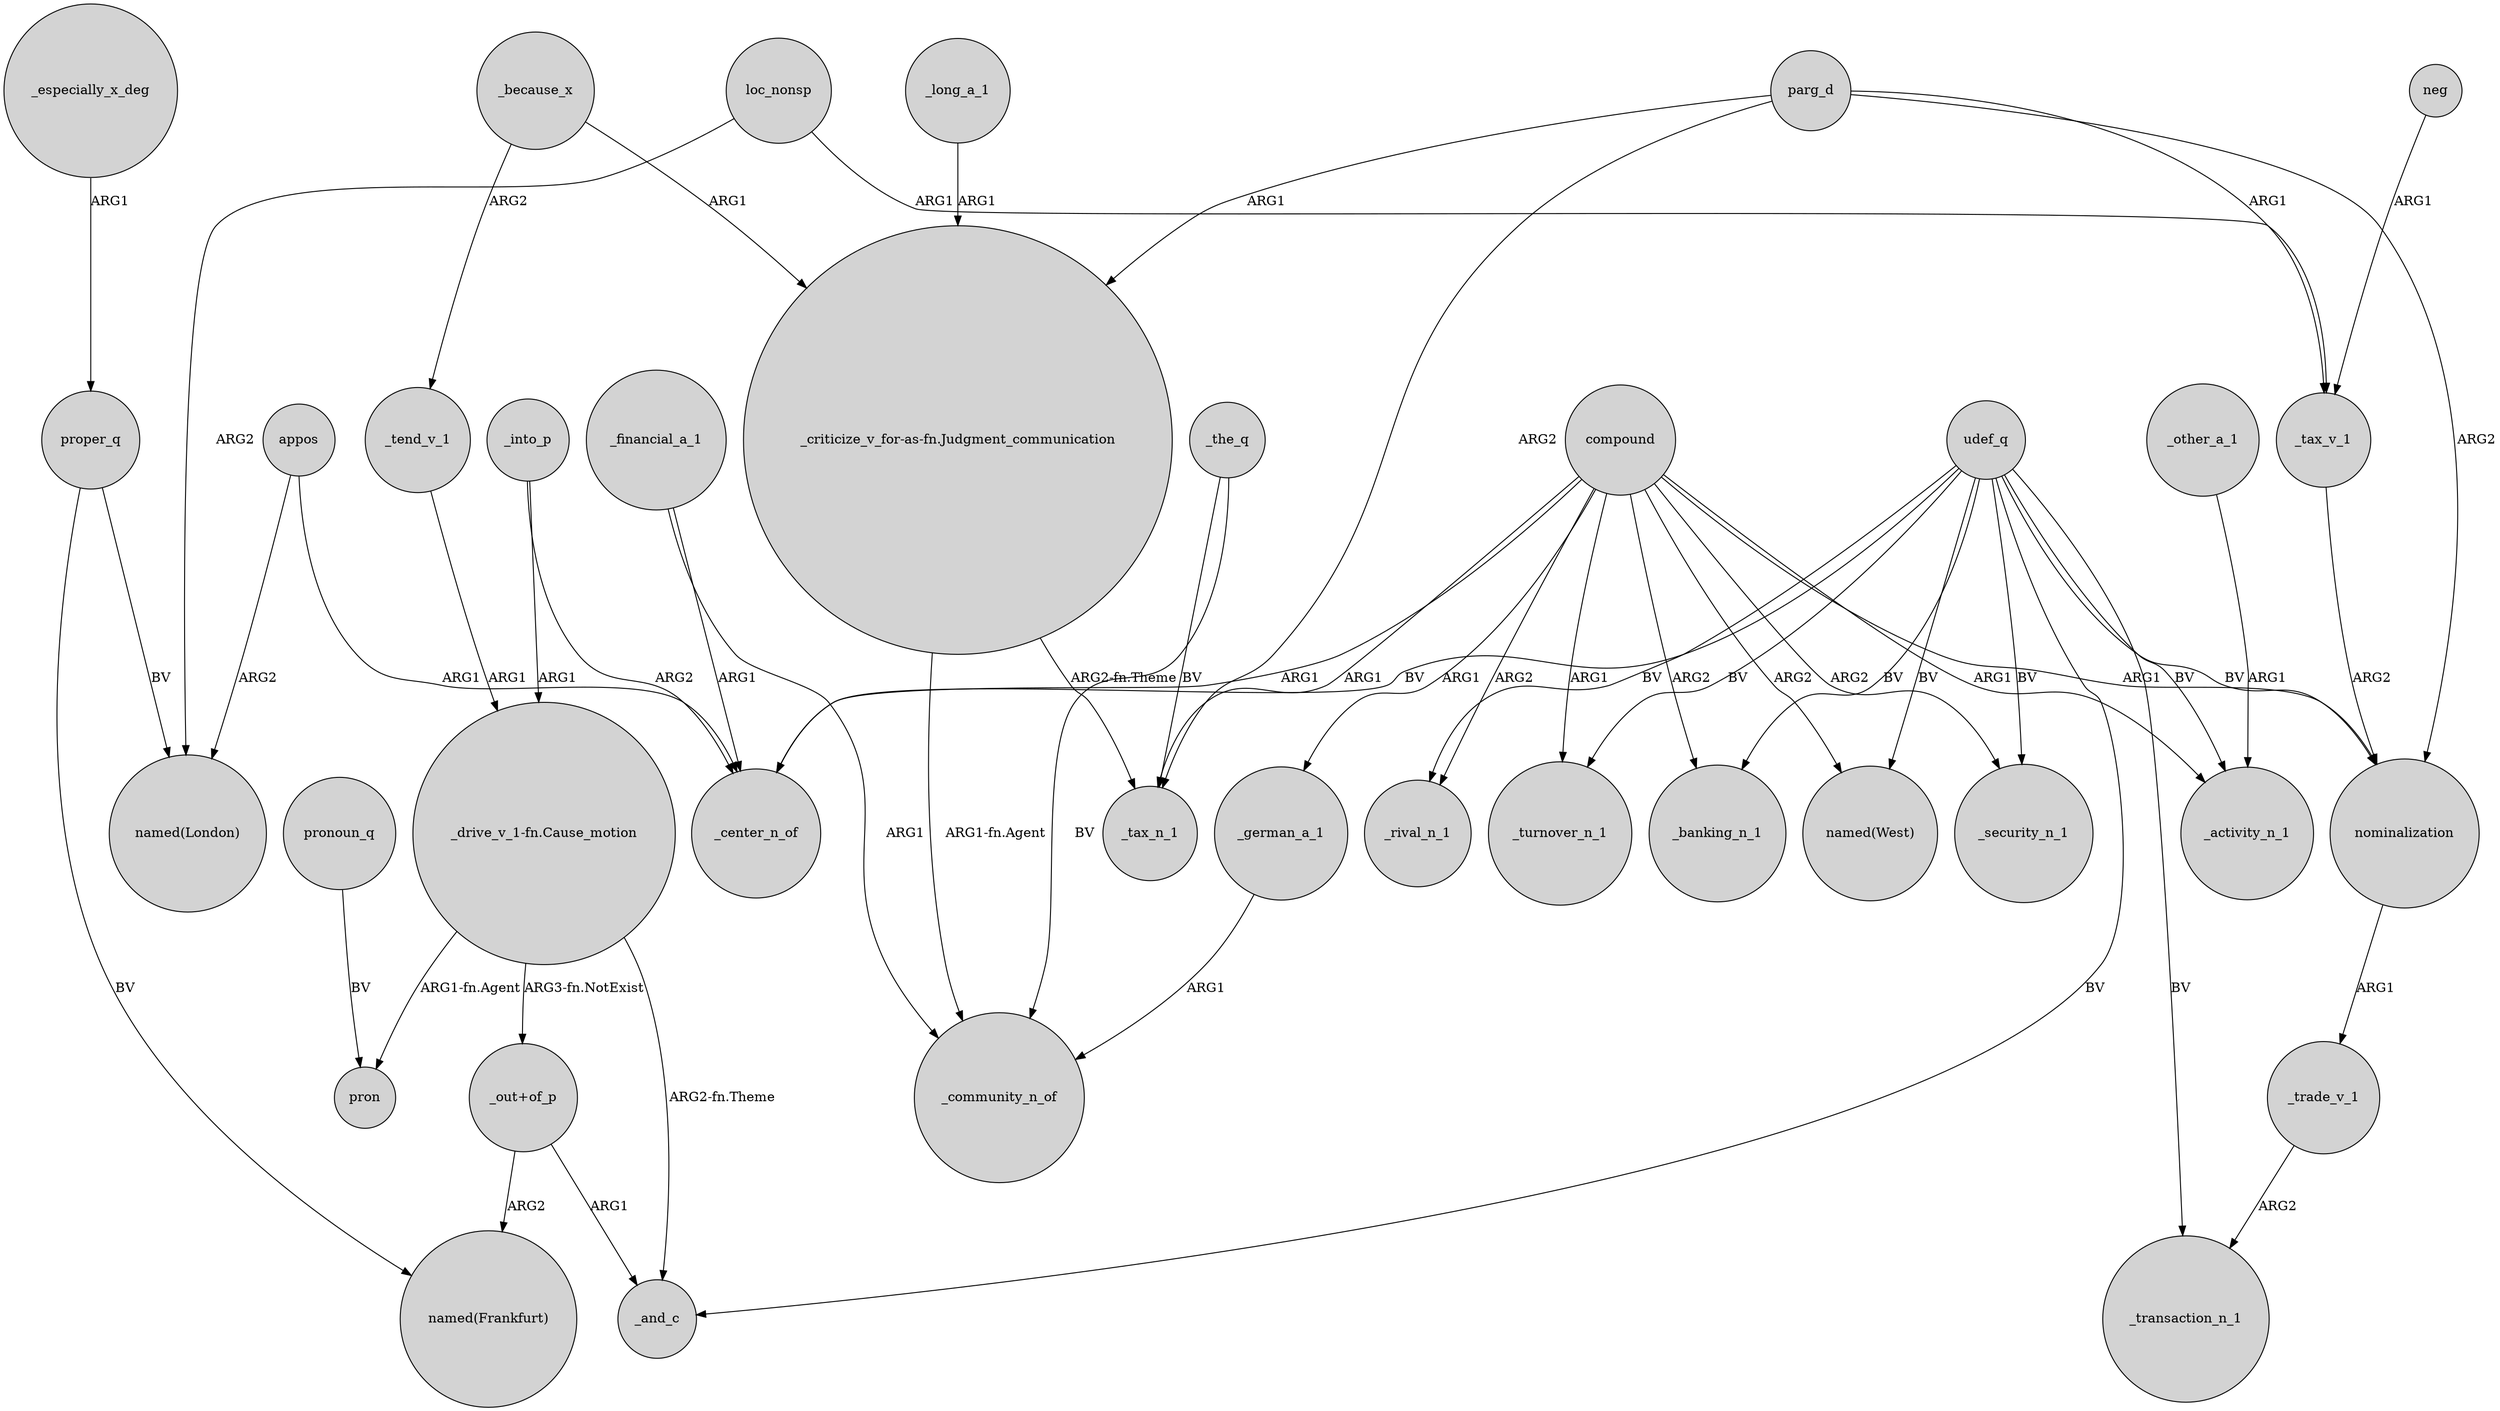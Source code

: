 digraph {
	node [shape=circle style=filled]
	compound -> "named(West)" [label=ARG2]
	"_drive_v_1-fn.Cause_motion" -> _and_c [label="ARG2-fn.Theme"]
	_tax_v_1 -> nominalization [label=ARG2]
	udef_q -> _activity_n_1 [label=BV]
	appos -> _center_n_of [label=ARG1]
	loc_nonsp -> _tax_v_1 [label=ARG1]
	compound -> _turnover_n_1 [label=ARG1]
	parg_d -> _tax_n_1 [label=ARG2]
	_the_q -> _tax_n_1 [label=BV]
	parg_d -> _tax_v_1 [label=ARG1]
	compound -> _security_n_1 [label=ARG2]
	_especially_x_deg -> proper_q [label=ARG1]
	_financial_a_1 -> _center_n_of [label=ARG1]
	_because_x -> _tend_v_1 [label=ARG2]
	compound -> _banking_n_1 [label=ARG2]
	"_out+of_p" -> "named(Frankfurt)" [label=ARG2]
	nominalization -> _trade_v_1 [label=ARG1]
	_trade_v_1 -> _transaction_n_1 [label=ARG2]
	compound -> _tax_n_1 [label=ARG1]
	udef_q -> _center_n_of [label=BV]
	"_drive_v_1-fn.Cause_motion" -> pron [label="ARG1-fn.Agent"]
	proper_q -> "named(Frankfurt)" [label=BV]
	"_criticize_v_for-as-fn.Judgment_communication" -> _tax_n_1 [label="ARG2-fn.Theme"]
	pronoun_q -> pron [label=BV]
	compound -> _rival_n_1 [label=ARG2]
	"_criticize_v_for-as-fn.Judgment_communication" -> _community_n_of [label="ARG1-fn.Agent"]
	compound -> _activity_n_1 [label=ARG1]
	parg_d -> nominalization [label=ARG2]
	udef_q -> "named(West)" [label=BV]
	_because_x -> "_criticize_v_for-as-fn.Judgment_communication" [label=ARG1]
	_tend_v_1 -> "_drive_v_1-fn.Cause_motion" [label=ARG1]
	udef_q -> _transaction_n_1 [label=BV]
	compound -> _center_n_of [label=ARG1]
	_other_a_1 -> _activity_n_1 [label=ARG1]
	"_out+of_p" -> _and_c [label=ARG1]
	udef_q -> nominalization [label=BV]
	loc_nonsp -> "named(London)" [label=ARG2]
	_into_p -> _center_n_of [label=ARG2]
	proper_q -> "named(London)" [label=BV]
	neg -> _tax_v_1 [label=ARG1]
	_long_a_1 -> "_criticize_v_for-as-fn.Judgment_communication" [label=ARG1]
	udef_q -> _rival_n_1 [label=BV]
	"_drive_v_1-fn.Cause_motion" -> "_out+of_p" [label="ARG3-fn.NotExist"]
	udef_q -> _turnover_n_1 [label=BV]
	appos -> "named(London)" [label=ARG2]
	_the_q -> _community_n_of [label=BV]
	_into_p -> "_drive_v_1-fn.Cause_motion" [label=ARG1]
	_financial_a_1 -> _community_n_of [label=ARG1]
	udef_q -> _banking_n_1 [label=BV]
	udef_q -> _and_c [label=BV]
	compound -> nominalization [label=ARG1]
	_german_a_1 -> _community_n_of [label=ARG1]
	parg_d -> "_criticize_v_for-as-fn.Judgment_communication" [label=ARG1]
	udef_q -> _security_n_1 [label=BV]
	compound -> _german_a_1 [label=ARG1]
}
